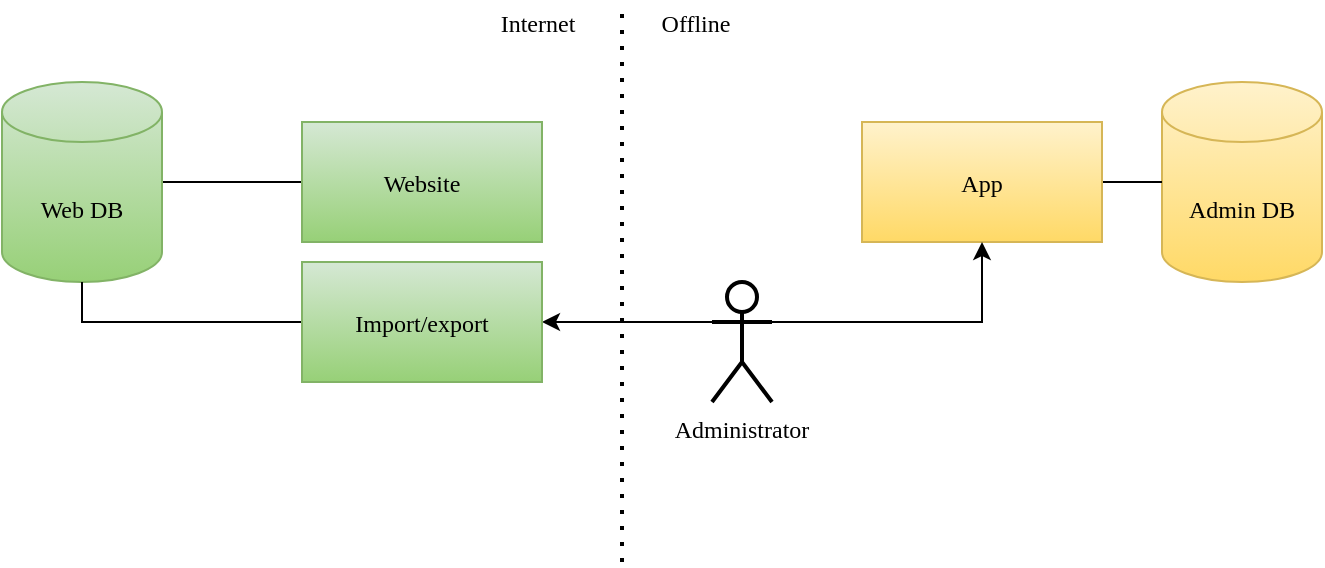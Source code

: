 <mxfile>
    <diagram id="zQRNQdjGXvCYji9ZBbax" name="Page-1">
        <mxGraphModel dx="476" dy="323" grid="1" gridSize="10" guides="1" tooltips="1" connect="1" arrows="1" fold="1" page="1" pageScale="1" pageWidth="850" pageHeight="1100" math="0" shadow="0">
            <root>
                <mxCell id="0"/>
                <mxCell id="1" parent="0"/>
                <mxCell id="2" value="Admin DB" style="shape=cylinder3;boundedLbl=1;backgroundOutline=1;size=15;gradientColor=#ffd966;fillColor=#fff2cc;strokeColor=#d6b656;labelBackgroundColor=none;labelBorderColor=none;fontFamily=Montserrat;" parent="1" vertex="1">
                    <mxGeometry x="630" y="280" width="80" height="100" as="geometry"/>
                </mxCell>
                <mxCell id="5" value="" style="edgeStyle=orthogonalEdgeStyle;rounded=0;orthogonalLoop=1;jettySize=auto;entryX=0;entryY=0.5;entryDx=0;entryDy=0;endArrow=none;endFill=0;gradientColor=#97d077;fillColor=#d5e8d4;fontFamily=Montserrat;" parent="1" source="3" target="4" edge="1">
                    <mxGeometry relative="1" as="geometry"/>
                </mxCell>
                <mxCell id="3" value="Web DB" style="shape=cylinder3;boundedLbl=1;backgroundOutline=1;size=15;gradientColor=#97d077;fillColor=#d5e8d4;strokeColor=#82b366;labelBackgroundColor=none;labelBorderColor=none;fontFamily=Montserrat;" parent="1" vertex="1">
                    <mxGeometry x="50" y="280" width="80" height="100" as="geometry"/>
                </mxCell>
                <mxCell id="4" value="Website" style="rounded=0;gradientColor=#97d077;fillColor=#d5e8d4;strokeColor=#82b366;labelBackgroundColor=none;labelBorderColor=none;fontFamily=Montserrat;" parent="1" vertex="1">
                    <mxGeometry x="200" y="300" width="120" height="60" as="geometry"/>
                </mxCell>
                <mxCell id="7" value="" style="edgeStyle=orthogonalEdgeStyle;rounded=0;orthogonalLoop=1;jettySize=auto;exitX=1;exitY=0.5;exitDx=0;exitDy=0;entryX=0;entryY=0.5;entryDx=0;entryDy=0;entryPerimeter=0;endArrow=none;endFill=0;gradientColor=#ffd966;fillColor=#fff2cc;fontFamily=Montserrat;" parent="1" source="6" target="2" edge="1">
                    <mxGeometry relative="1" as="geometry"/>
                </mxCell>
                <mxCell id="6" value="App" style="rounded=0;gradientColor=#ffd966;fillColor=#fff2cc;strokeColor=#d6b656;labelBackgroundColor=none;labelBorderColor=none;fontFamily=Montserrat;" parent="1" vertex="1">
                    <mxGeometry x="480" y="300" width="120" height="60" as="geometry"/>
                </mxCell>
                <mxCell id="9" value="" style="edgeStyle=orthogonalEdgeStyle;rounded=0;orthogonalLoop=1;jettySize=auto;exitX=0;exitY=0.333;exitDx=0;exitDy=0;exitPerimeter=0;entryX=1;entryY=0.5;entryDx=0;entryDy=0;endArrow=classic;endFill=1;fontFamily=Montserrat;" parent="1" source="8" target="13" edge="1">
                    <mxGeometry relative="1" as="geometry"/>
                </mxCell>
                <mxCell id="10" value="" style="edgeStyle=orthogonalEdgeStyle;rounded=0;orthogonalLoop=1;jettySize=auto;exitX=1;exitY=0.333;exitDx=0;exitDy=0;exitPerimeter=0;entryX=0.5;entryY=1;entryDx=0;entryDy=0;endArrow=classic;endFill=1;fontFamily=Montserrat;" parent="1" source="8" target="6" edge="1">
                    <mxGeometry relative="1" as="geometry"/>
                </mxCell>
                <mxCell id="8" value="Administrator" style="shape=umlActor;verticalLabelPosition=bottom;verticalAlign=top;outlineConnect=0;strokeWidth=2;labelBackgroundColor=none;labelBorderColor=none;fontFamily=Montserrat;" parent="1" vertex="1">
                    <mxGeometry x="405" y="380" width="30" height="60" as="geometry"/>
                </mxCell>
                <mxCell id="11" value="" style="endArrow=none;dashed=1;dashPattern=1 3;strokeWidth=2;fontFamily=Montserrat;" parent="1" edge="1">
                    <mxGeometry width="50" height="50" relative="1" as="geometry">
                        <mxPoint x="360" y="520" as="sourcePoint"/>
                        <mxPoint x="360" y="240" as="targetPoint"/>
                    </mxGeometry>
                </mxCell>
                <mxCell id="14" value="" style="edgeStyle=orthogonalEdgeStyle;rounded=0;orthogonalLoop=1;jettySize=auto;exitX=0;exitY=0.5;exitDx=0;exitDy=0;entryX=0.5;entryY=1;entryDx=0;entryDy=0;entryPerimeter=0;endArrow=none;endFill=0;strokeColor=#000000;fontFamily=Montserrat;" parent="1" source="13" target="3" edge="1">
                    <mxGeometry relative="1" as="geometry"/>
                </mxCell>
                <mxCell id="13" value="Import/export" style="rounded=0;gradientColor=#97d077;fillColor=#d5e8d4;strokeColor=#82b366;labelBackgroundColor=none;labelBorderColor=none;fontFamily=Montserrat;" parent="1" vertex="1">
                    <mxGeometry x="200" y="370" width="120" height="60" as="geometry"/>
                </mxCell>
                <mxCell id="16" value="Internet" style="text;strokeColor=none;fillColor=none;align=center;verticalAlign=middle;rounded=0;labelBackgroundColor=none;labelBorderColor=none;fontFamily=Montserrat;" parent="1" vertex="1">
                    <mxGeometry x="298" y="240" width="40" height="20" as="geometry"/>
                </mxCell>
                <mxCell id="17" value="Offline" style="text;strokeColor=none;fillColor=none;align=center;verticalAlign=middle;rounded=0;labelBackgroundColor=none;labelBorderColor=none;fontFamily=Montserrat;" parent="1" vertex="1">
                    <mxGeometry x="377" y="240" width="40" height="20" as="geometry"/>
                </mxCell>
            </root>
        </mxGraphModel>
    </diagram>
</mxfile>